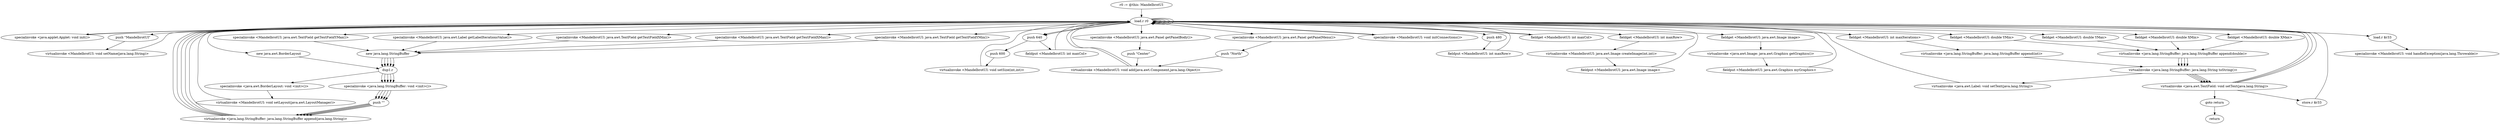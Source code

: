 digraph "" {
    "r0 := @this: MandelbrotUI"
    "load.r r0"
    "r0 := @this: MandelbrotUI"->"load.r r0";
    "specialinvoke <java.applet.Applet: void init()>"
    "load.r r0"->"specialinvoke <java.applet.Applet: void init()>";
    "specialinvoke <java.applet.Applet: void init()>"->"load.r r0";
    "push \"MandelbrotUI\""
    "load.r r0"->"push \"MandelbrotUI\"";
    "virtualinvoke <MandelbrotUI: void setName(java.lang.String)>"
    "push \"MandelbrotUI\""->"virtualinvoke <MandelbrotUI: void setName(java.lang.String)>";
    "virtualinvoke <MandelbrotUI: void setName(java.lang.String)>"->"load.r r0";
    "new java.awt.BorderLayout"
    "load.r r0"->"new java.awt.BorderLayout";
    "dup1.r"
    "new java.awt.BorderLayout"->"dup1.r";
    "specialinvoke <java.awt.BorderLayout: void <init>()>"
    "dup1.r"->"specialinvoke <java.awt.BorderLayout: void <init>()>";
    "virtualinvoke <MandelbrotUI: void setLayout(java.awt.LayoutManager)>"
    "specialinvoke <java.awt.BorderLayout: void <init>()>"->"virtualinvoke <MandelbrotUI: void setLayout(java.awt.LayoutManager)>";
    "virtualinvoke <MandelbrotUI: void setLayout(java.awt.LayoutManager)>"->"load.r r0";
    "push 640"
    "load.r r0"->"push 640";
    "push 600"
    "push 640"->"push 600";
    "virtualinvoke <MandelbrotUI: void setSize(int,int)>"
    "push 600"->"virtualinvoke <MandelbrotUI: void setSize(int,int)>";
    "virtualinvoke <MandelbrotUI: void setSize(int,int)>"->"load.r r0";
    "load.r r0"->"load.r r0";
    "specialinvoke <MandelbrotUI: java.awt.Panel getPanelMenu()>"
    "load.r r0"->"specialinvoke <MandelbrotUI: java.awt.Panel getPanelMenu()>";
    "push \"North\""
    "specialinvoke <MandelbrotUI: java.awt.Panel getPanelMenu()>"->"push \"North\"";
    "virtualinvoke <MandelbrotUI: void add(java.awt.Component,java.lang.Object)>"
    "push \"North\""->"virtualinvoke <MandelbrotUI: void add(java.awt.Component,java.lang.Object)>";
    "virtualinvoke <MandelbrotUI: void add(java.awt.Component,java.lang.Object)>"->"load.r r0";
    "load.r r0"->"load.r r0";
    "specialinvoke <MandelbrotUI: java.awt.Panel getPanelBody()>"
    "load.r r0"->"specialinvoke <MandelbrotUI: java.awt.Panel getPanelBody()>";
    "push \"Center\""
    "specialinvoke <MandelbrotUI: java.awt.Panel getPanelBody()>"->"push \"Center\"";
    "push \"Center\""->"virtualinvoke <MandelbrotUI: void add(java.awt.Component,java.lang.Object)>";
    "virtualinvoke <MandelbrotUI: void add(java.awt.Component,java.lang.Object)>"->"load.r r0";
    "specialinvoke <MandelbrotUI: void initConnections()>"
    "load.r r0"->"specialinvoke <MandelbrotUI: void initConnections()>";
    "specialinvoke <MandelbrotUI: void initConnections()>"->"load.r r0";
    "load.r r0"->"push 640";
    "fieldput <MandelbrotUI: int maxCol>"
    "push 640"->"fieldput <MandelbrotUI: int maxCol>";
    "fieldput <MandelbrotUI: int maxCol>"->"load.r r0";
    "push 480"
    "load.r r0"->"push 480";
    "fieldput <MandelbrotUI: int maxRow>"
    "push 480"->"fieldput <MandelbrotUI: int maxRow>";
    "fieldput <MandelbrotUI: int maxRow>"->"load.r r0";
    "load.r r0"->"load.r r0";
    "load.r r0"->"load.r r0";
    "fieldget <MandelbrotUI: int maxCol>"
    "load.r r0"->"fieldget <MandelbrotUI: int maxCol>";
    "fieldget <MandelbrotUI: int maxCol>"->"load.r r0";
    "fieldget <MandelbrotUI: int maxRow>"
    "load.r r0"->"fieldget <MandelbrotUI: int maxRow>";
    "virtualinvoke <MandelbrotUI: java.awt.Image createImage(int,int)>"
    "fieldget <MandelbrotUI: int maxRow>"->"virtualinvoke <MandelbrotUI: java.awt.Image createImage(int,int)>";
    "fieldput <MandelbrotUI: java.awt.Image image>"
    "virtualinvoke <MandelbrotUI: java.awt.Image createImage(int,int)>"->"fieldput <MandelbrotUI: java.awt.Image image>";
    "fieldput <MandelbrotUI: java.awt.Image image>"->"load.r r0";
    "load.r r0"->"load.r r0";
    "fieldget <MandelbrotUI: java.awt.Image image>"
    "load.r r0"->"fieldget <MandelbrotUI: java.awt.Image image>";
    "virtualinvoke <java.awt.Image: java.awt.Graphics getGraphics()>"
    "fieldget <MandelbrotUI: java.awt.Image image>"->"virtualinvoke <java.awt.Image: java.awt.Graphics getGraphics()>";
    "fieldput <MandelbrotUI: java.awt.Graphics myGraphics>"
    "virtualinvoke <java.awt.Image: java.awt.Graphics getGraphics()>"->"fieldput <MandelbrotUI: java.awt.Graphics myGraphics>";
    "fieldput <MandelbrotUI: java.awt.Graphics myGraphics>"->"load.r r0";
    "specialinvoke <MandelbrotUI: java.awt.Label getLabelIterationsValue()>"
    "load.r r0"->"specialinvoke <MandelbrotUI: java.awt.Label getLabelIterationsValue()>";
    "new java.lang.StringBuffer"
    "specialinvoke <MandelbrotUI: java.awt.Label getLabelIterationsValue()>"->"new java.lang.StringBuffer";
    "new java.lang.StringBuffer"->"dup1.r";
    "specialinvoke <java.lang.StringBuffer: void <init>()>"
    "dup1.r"->"specialinvoke <java.lang.StringBuffer: void <init>()>";
    "push \"\""
    "specialinvoke <java.lang.StringBuffer: void <init>()>"->"push \"\"";
    "virtualinvoke <java.lang.StringBuffer: java.lang.StringBuffer append(java.lang.String)>"
    "push \"\""->"virtualinvoke <java.lang.StringBuffer: java.lang.StringBuffer append(java.lang.String)>";
    "virtualinvoke <java.lang.StringBuffer: java.lang.StringBuffer append(java.lang.String)>"->"load.r r0";
    "fieldget <MandelbrotUI: int maxIterations>"
    "load.r r0"->"fieldget <MandelbrotUI: int maxIterations>";
    "virtualinvoke <java.lang.StringBuffer: java.lang.StringBuffer append(int)>"
    "fieldget <MandelbrotUI: int maxIterations>"->"virtualinvoke <java.lang.StringBuffer: java.lang.StringBuffer append(int)>";
    "virtualinvoke <java.lang.StringBuffer: java.lang.String toString()>"
    "virtualinvoke <java.lang.StringBuffer: java.lang.StringBuffer append(int)>"->"virtualinvoke <java.lang.StringBuffer: java.lang.String toString()>";
    "virtualinvoke <java.awt.Label: void setText(java.lang.String)>"
    "virtualinvoke <java.lang.StringBuffer: java.lang.String toString()>"->"virtualinvoke <java.awt.Label: void setText(java.lang.String)>";
    "virtualinvoke <java.awt.Label: void setText(java.lang.String)>"->"load.r r0";
    "specialinvoke <MandelbrotUI: java.awt.TextField getTextFieldXMin()>"
    "load.r r0"->"specialinvoke <MandelbrotUI: java.awt.TextField getTextFieldXMin()>";
    "specialinvoke <MandelbrotUI: java.awt.TextField getTextFieldXMin()>"->"new java.lang.StringBuffer";
    "new java.lang.StringBuffer"->"dup1.r";
    "dup1.r"->"specialinvoke <java.lang.StringBuffer: void <init>()>";
    "specialinvoke <java.lang.StringBuffer: void <init>()>"->"push \"\"";
    "push \"\""->"virtualinvoke <java.lang.StringBuffer: java.lang.StringBuffer append(java.lang.String)>";
    "virtualinvoke <java.lang.StringBuffer: java.lang.StringBuffer append(java.lang.String)>"->"load.r r0";
    "fieldget <MandelbrotUI: double XMin>"
    "load.r r0"->"fieldget <MandelbrotUI: double XMin>";
    "virtualinvoke <java.lang.StringBuffer: java.lang.StringBuffer append(double)>"
    "fieldget <MandelbrotUI: double XMin>"->"virtualinvoke <java.lang.StringBuffer: java.lang.StringBuffer append(double)>";
    "virtualinvoke <java.lang.StringBuffer: java.lang.StringBuffer append(double)>"->"virtualinvoke <java.lang.StringBuffer: java.lang.String toString()>";
    "virtualinvoke <java.awt.TextField: void setText(java.lang.String)>"
    "virtualinvoke <java.lang.StringBuffer: java.lang.String toString()>"->"virtualinvoke <java.awt.TextField: void setText(java.lang.String)>";
    "virtualinvoke <java.awt.TextField: void setText(java.lang.String)>"->"load.r r0";
    "specialinvoke <MandelbrotUI: java.awt.TextField getTextFieldXMax()>"
    "load.r r0"->"specialinvoke <MandelbrotUI: java.awt.TextField getTextFieldXMax()>";
    "specialinvoke <MandelbrotUI: java.awt.TextField getTextFieldXMax()>"->"new java.lang.StringBuffer";
    "new java.lang.StringBuffer"->"dup1.r";
    "dup1.r"->"specialinvoke <java.lang.StringBuffer: void <init>()>";
    "specialinvoke <java.lang.StringBuffer: void <init>()>"->"push \"\"";
    "push \"\""->"virtualinvoke <java.lang.StringBuffer: java.lang.StringBuffer append(java.lang.String)>";
    "virtualinvoke <java.lang.StringBuffer: java.lang.StringBuffer append(java.lang.String)>"->"load.r r0";
    "fieldget <MandelbrotUI: double XMax>"
    "load.r r0"->"fieldget <MandelbrotUI: double XMax>";
    "fieldget <MandelbrotUI: double XMax>"->"virtualinvoke <java.lang.StringBuffer: java.lang.StringBuffer append(double)>";
    "virtualinvoke <java.lang.StringBuffer: java.lang.StringBuffer append(double)>"->"virtualinvoke <java.lang.StringBuffer: java.lang.String toString()>";
    "virtualinvoke <java.lang.StringBuffer: java.lang.String toString()>"->"virtualinvoke <java.awt.TextField: void setText(java.lang.String)>";
    "virtualinvoke <java.awt.TextField: void setText(java.lang.String)>"->"load.r r0";
    "specialinvoke <MandelbrotUI: java.awt.TextField getTextFieldYMin()>"
    "load.r r0"->"specialinvoke <MandelbrotUI: java.awt.TextField getTextFieldYMin()>";
    "specialinvoke <MandelbrotUI: java.awt.TextField getTextFieldYMin()>"->"new java.lang.StringBuffer";
    "new java.lang.StringBuffer"->"dup1.r";
    "dup1.r"->"specialinvoke <java.lang.StringBuffer: void <init>()>";
    "specialinvoke <java.lang.StringBuffer: void <init>()>"->"push \"\"";
    "push \"\""->"virtualinvoke <java.lang.StringBuffer: java.lang.StringBuffer append(java.lang.String)>";
    "virtualinvoke <java.lang.StringBuffer: java.lang.StringBuffer append(java.lang.String)>"->"load.r r0";
    "fieldget <MandelbrotUI: double YMin>"
    "load.r r0"->"fieldget <MandelbrotUI: double YMin>";
    "fieldget <MandelbrotUI: double YMin>"->"virtualinvoke <java.lang.StringBuffer: java.lang.StringBuffer append(double)>";
    "virtualinvoke <java.lang.StringBuffer: java.lang.StringBuffer append(double)>"->"virtualinvoke <java.lang.StringBuffer: java.lang.String toString()>";
    "virtualinvoke <java.lang.StringBuffer: java.lang.String toString()>"->"virtualinvoke <java.awt.TextField: void setText(java.lang.String)>";
    "virtualinvoke <java.awt.TextField: void setText(java.lang.String)>"->"load.r r0";
    "specialinvoke <MandelbrotUI: java.awt.TextField getTextFieldYMax()>"
    "load.r r0"->"specialinvoke <MandelbrotUI: java.awt.TextField getTextFieldYMax()>";
    "specialinvoke <MandelbrotUI: java.awt.TextField getTextFieldYMax()>"->"new java.lang.StringBuffer";
    "new java.lang.StringBuffer"->"dup1.r";
    "dup1.r"->"specialinvoke <java.lang.StringBuffer: void <init>()>";
    "specialinvoke <java.lang.StringBuffer: void <init>()>"->"push \"\"";
    "push \"\""->"virtualinvoke <java.lang.StringBuffer: java.lang.StringBuffer append(java.lang.String)>";
    "virtualinvoke <java.lang.StringBuffer: java.lang.StringBuffer append(java.lang.String)>"->"load.r r0";
    "fieldget <MandelbrotUI: double YMax>"
    "load.r r0"->"fieldget <MandelbrotUI: double YMax>";
    "fieldget <MandelbrotUI: double YMax>"->"virtualinvoke <java.lang.StringBuffer: java.lang.StringBuffer append(double)>";
    "virtualinvoke <java.lang.StringBuffer: java.lang.StringBuffer append(double)>"->"virtualinvoke <java.lang.StringBuffer: java.lang.String toString()>";
    "virtualinvoke <java.lang.StringBuffer: java.lang.String toString()>"->"virtualinvoke <java.awt.TextField: void setText(java.lang.String)>";
    "goto return"
    "virtualinvoke <java.awt.TextField: void setText(java.lang.String)>"->"goto return";
    "return"
    "goto return"->"return";
    "store.r $r33"
    "virtualinvoke <java.awt.TextField: void setText(java.lang.String)>"->"store.r $r33";
    "store.r $r33"->"load.r r0";
    "load.r $r33"
    "load.r r0"->"load.r $r33";
    "specialinvoke <MandelbrotUI: void handleException(java.lang.Throwable)>"
    "load.r $r33"->"specialinvoke <MandelbrotUI: void handleException(java.lang.Throwable)>";
}
